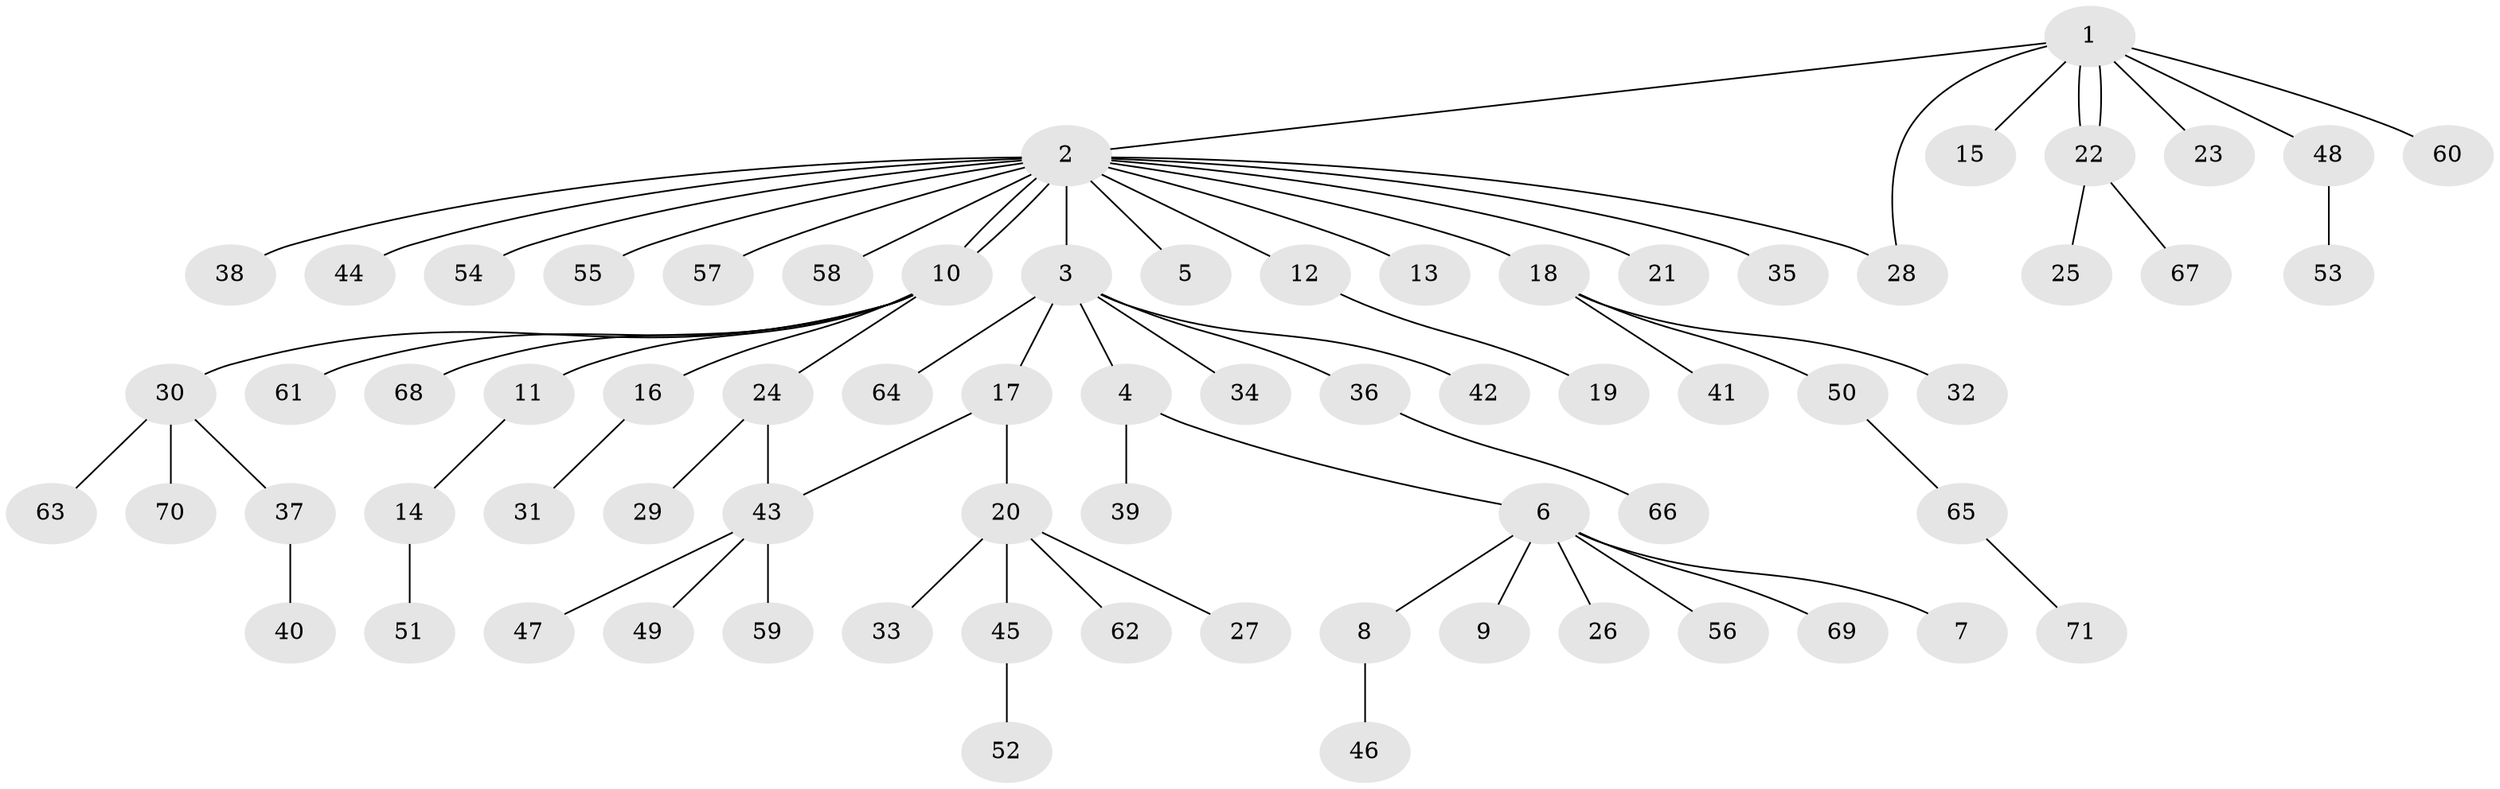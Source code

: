 // coarse degree distribution, {1: 0.8571428571428571, 5: 0.047619047619047616, 11: 0.047619047619047616, 6: 0.047619047619047616}
// Generated by graph-tools (version 1.1) at 2025/50/03/04/25 21:50:42]
// undirected, 71 vertices, 74 edges
graph export_dot {
graph [start="1"]
  node [color=gray90,style=filled];
  1;
  2;
  3;
  4;
  5;
  6;
  7;
  8;
  9;
  10;
  11;
  12;
  13;
  14;
  15;
  16;
  17;
  18;
  19;
  20;
  21;
  22;
  23;
  24;
  25;
  26;
  27;
  28;
  29;
  30;
  31;
  32;
  33;
  34;
  35;
  36;
  37;
  38;
  39;
  40;
  41;
  42;
  43;
  44;
  45;
  46;
  47;
  48;
  49;
  50;
  51;
  52;
  53;
  54;
  55;
  56;
  57;
  58;
  59;
  60;
  61;
  62;
  63;
  64;
  65;
  66;
  67;
  68;
  69;
  70;
  71;
  1 -- 2;
  1 -- 15;
  1 -- 22;
  1 -- 22;
  1 -- 23;
  1 -- 28;
  1 -- 48;
  1 -- 60;
  2 -- 3;
  2 -- 5;
  2 -- 10;
  2 -- 10;
  2 -- 12;
  2 -- 13;
  2 -- 18;
  2 -- 21;
  2 -- 28;
  2 -- 35;
  2 -- 38;
  2 -- 44;
  2 -- 54;
  2 -- 55;
  2 -- 57;
  2 -- 58;
  3 -- 4;
  3 -- 17;
  3 -- 34;
  3 -- 36;
  3 -- 42;
  3 -- 64;
  4 -- 6;
  4 -- 39;
  6 -- 7;
  6 -- 8;
  6 -- 9;
  6 -- 26;
  6 -- 56;
  6 -- 69;
  8 -- 46;
  10 -- 11;
  10 -- 16;
  10 -- 24;
  10 -- 30;
  10 -- 61;
  10 -- 68;
  11 -- 14;
  12 -- 19;
  14 -- 51;
  16 -- 31;
  17 -- 20;
  17 -- 43;
  18 -- 32;
  18 -- 41;
  18 -- 50;
  20 -- 27;
  20 -- 33;
  20 -- 45;
  20 -- 62;
  22 -- 25;
  22 -- 67;
  24 -- 29;
  24 -- 43;
  30 -- 37;
  30 -- 63;
  30 -- 70;
  36 -- 66;
  37 -- 40;
  43 -- 47;
  43 -- 49;
  43 -- 59;
  45 -- 52;
  48 -- 53;
  50 -- 65;
  65 -- 71;
}
